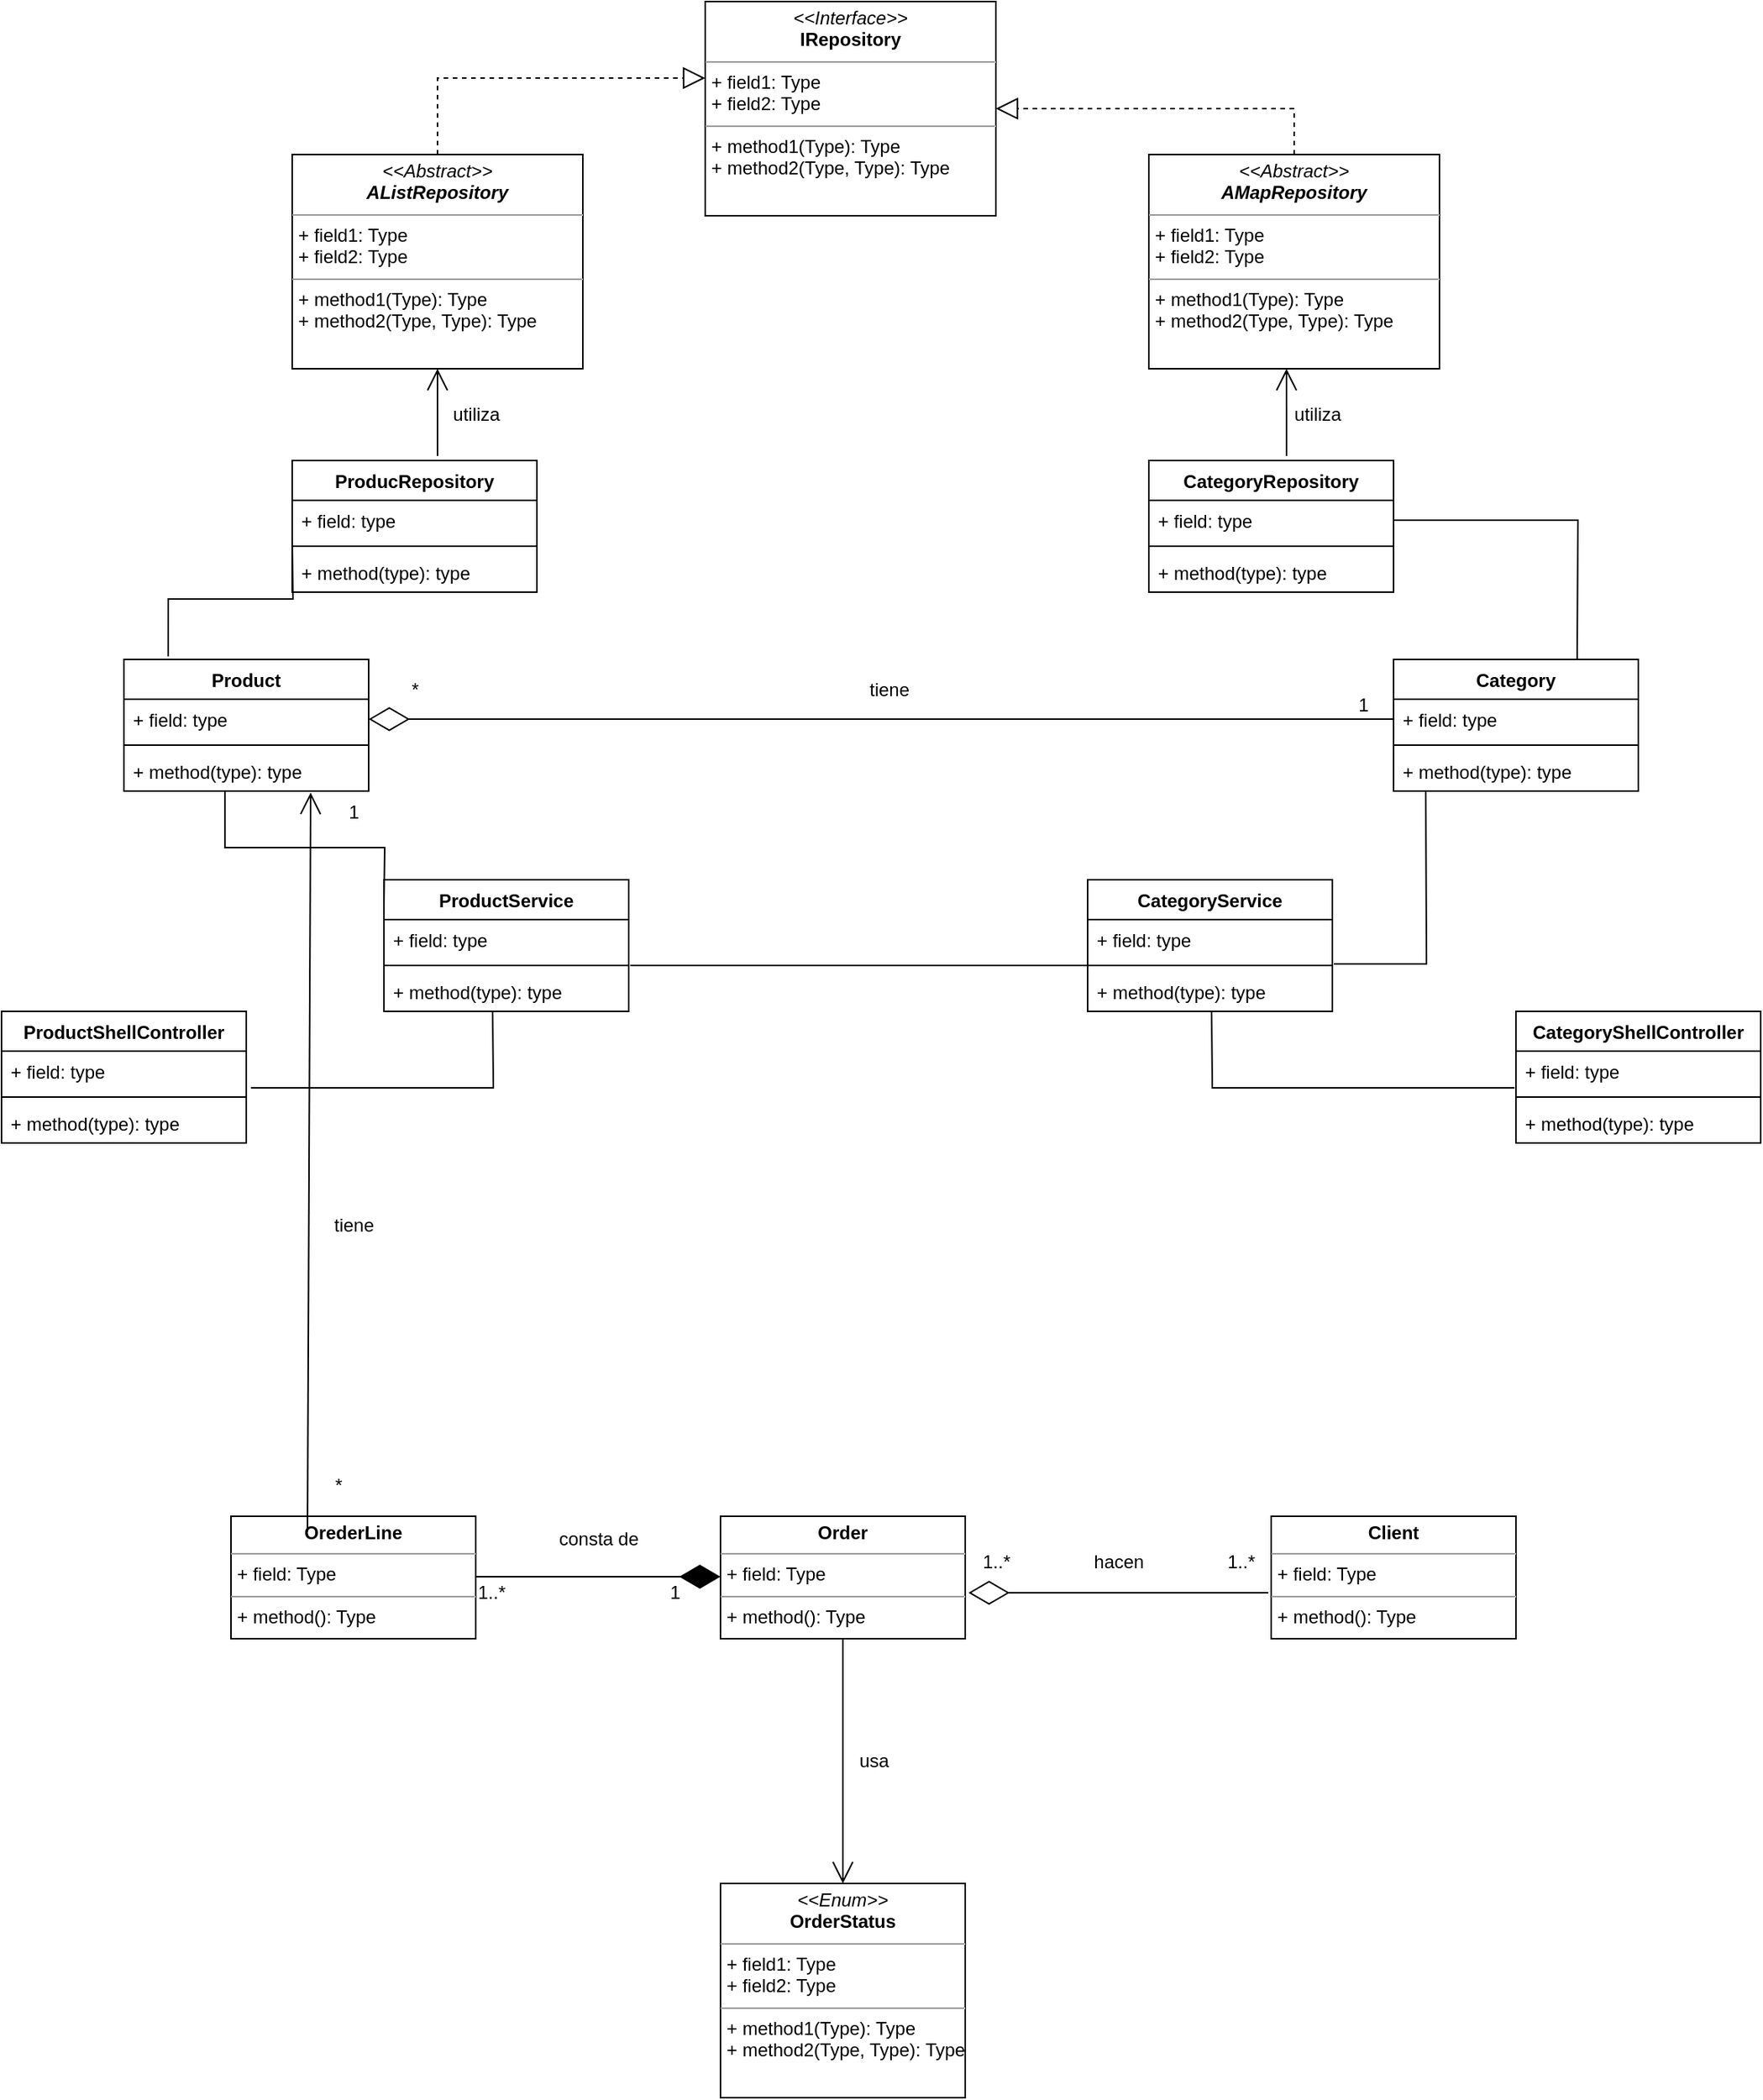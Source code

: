 <mxfile version="20.6.1" type="device"><diagram id="Wcd8C6gU2wDWHEBYoRkT" name="Página-1"><mxGraphModel dx="1467" dy="754" grid="1" gridSize="10" guides="1" tooltips="1" connect="1" arrows="1" fold="1" page="1" pageScale="1" pageWidth="1169" pageHeight="1654" math="0" shadow="0"><root><mxCell id="0"/><mxCell id="1" parent="0"/><mxCell id="UtDZGNQGznMWBJamaL3F-1" value="Product" style="swimlane;fontStyle=1;align=center;verticalAlign=top;childLayout=stackLayout;horizontal=1;startSize=26;horizontalStack=0;resizeParent=1;resizeParentMax=0;resizeLast=0;collapsible=1;marginBottom=0;" vertex="1" parent="1"><mxGeometry x="90" y="440" width="160" height="86" as="geometry"/></mxCell><mxCell id="UtDZGNQGznMWBJamaL3F-2" value="+ field: type" style="text;strokeColor=none;fillColor=none;align=left;verticalAlign=top;spacingLeft=4;spacingRight=4;overflow=hidden;rotatable=0;points=[[0,0.5],[1,0.5]];portConstraint=eastwest;" vertex="1" parent="UtDZGNQGznMWBJamaL3F-1"><mxGeometry y="26" width="160" height="26" as="geometry"/></mxCell><mxCell id="UtDZGNQGznMWBJamaL3F-3" value="" style="line;strokeWidth=1;fillColor=none;align=left;verticalAlign=middle;spacingTop=-1;spacingLeft=3;spacingRight=3;rotatable=0;labelPosition=right;points=[];portConstraint=eastwest;strokeColor=inherit;" vertex="1" parent="UtDZGNQGznMWBJamaL3F-1"><mxGeometry y="52" width="160" height="8" as="geometry"/></mxCell><mxCell id="UtDZGNQGznMWBJamaL3F-4" value="+ method(type): type" style="text;strokeColor=none;fillColor=none;align=left;verticalAlign=top;spacingLeft=4;spacingRight=4;overflow=hidden;rotatable=0;points=[[0,0.5],[1,0.5]];portConstraint=eastwest;" vertex="1" parent="UtDZGNQGznMWBJamaL3F-1"><mxGeometry y="60" width="160" height="26" as="geometry"/></mxCell><mxCell id="UtDZGNQGznMWBJamaL3F-5" value="ProducRepository" style="swimlane;fontStyle=1;align=center;verticalAlign=top;childLayout=stackLayout;horizontal=1;startSize=26;horizontalStack=0;resizeParent=1;resizeParentMax=0;resizeLast=0;collapsible=1;marginBottom=0;" vertex="1" parent="1"><mxGeometry x="200" y="310" width="160" height="86" as="geometry"/></mxCell><mxCell id="UtDZGNQGznMWBJamaL3F-6" value="+ field: type" style="text;strokeColor=none;fillColor=none;align=left;verticalAlign=top;spacingLeft=4;spacingRight=4;overflow=hidden;rotatable=0;points=[[0,0.5],[1,0.5]];portConstraint=eastwest;" vertex="1" parent="UtDZGNQGznMWBJamaL3F-5"><mxGeometry y="26" width="160" height="26" as="geometry"/></mxCell><mxCell id="UtDZGNQGznMWBJamaL3F-7" value="" style="line;strokeWidth=1;fillColor=none;align=left;verticalAlign=middle;spacingTop=-1;spacingLeft=3;spacingRight=3;rotatable=0;labelPosition=right;points=[];portConstraint=eastwest;strokeColor=inherit;" vertex="1" parent="UtDZGNQGznMWBJamaL3F-5"><mxGeometry y="52" width="160" height="8" as="geometry"/></mxCell><mxCell id="UtDZGNQGznMWBJamaL3F-8" value="+ method(type): type" style="text;strokeColor=none;fillColor=none;align=left;verticalAlign=top;spacingLeft=4;spacingRight=4;overflow=hidden;rotatable=0;points=[[0,0.5],[1,0.5]];portConstraint=eastwest;" vertex="1" parent="UtDZGNQGznMWBJamaL3F-5"><mxGeometry y="60" width="160" height="26" as="geometry"/></mxCell><mxCell id="UtDZGNQGznMWBJamaL3F-9" value="ProductService" style="swimlane;fontStyle=1;align=center;verticalAlign=top;childLayout=stackLayout;horizontal=1;startSize=26;horizontalStack=0;resizeParent=1;resizeParentMax=0;resizeLast=0;collapsible=1;marginBottom=0;" vertex="1" parent="1"><mxGeometry x="260" y="584" width="160" height="86" as="geometry"/></mxCell><mxCell id="UtDZGNQGznMWBJamaL3F-10" value="+ field: type" style="text;strokeColor=none;fillColor=none;align=left;verticalAlign=top;spacingLeft=4;spacingRight=4;overflow=hidden;rotatable=0;points=[[0,0.5],[1,0.5]];portConstraint=eastwest;" vertex="1" parent="UtDZGNQGznMWBJamaL3F-9"><mxGeometry y="26" width="160" height="26" as="geometry"/></mxCell><mxCell id="UtDZGNQGznMWBJamaL3F-11" value="" style="line;strokeWidth=1;fillColor=none;align=left;verticalAlign=middle;spacingTop=-1;spacingLeft=3;spacingRight=3;rotatable=0;labelPosition=right;points=[];portConstraint=eastwest;strokeColor=inherit;" vertex="1" parent="UtDZGNQGznMWBJamaL3F-9"><mxGeometry y="52" width="160" height="8" as="geometry"/></mxCell><mxCell id="UtDZGNQGznMWBJamaL3F-12" value="+ method(type): type" style="text;strokeColor=none;fillColor=none;align=left;verticalAlign=top;spacingLeft=4;spacingRight=4;overflow=hidden;rotatable=0;points=[[0,0.5],[1,0.5]];portConstraint=eastwest;" vertex="1" parent="UtDZGNQGznMWBJamaL3F-9"><mxGeometry y="60" width="160" height="26" as="geometry"/></mxCell><mxCell id="UtDZGNQGznMWBJamaL3F-13" value="ProductShellController" style="swimlane;fontStyle=1;align=center;verticalAlign=top;childLayout=stackLayout;horizontal=1;startSize=26;horizontalStack=0;resizeParent=1;resizeParentMax=0;resizeLast=0;collapsible=1;marginBottom=0;" vertex="1" parent="1"><mxGeometry x="10" y="670" width="160" height="86" as="geometry"/></mxCell><mxCell id="UtDZGNQGznMWBJamaL3F-14" value="+ field: type" style="text;strokeColor=none;fillColor=none;align=left;verticalAlign=top;spacingLeft=4;spacingRight=4;overflow=hidden;rotatable=0;points=[[0,0.5],[1,0.5]];portConstraint=eastwest;" vertex="1" parent="UtDZGNQGznMWBJamaL3F-13"><mxGeometry y="26" width="160" height="26" as="geometry"/></mxCell><mxCell id="UtDZGNQGznMWBJamaL3F-15" value="" style="line;strokeWidth=1;fillColor=none;align=left;verticalAlign=middle;spacingTop=-1;spacingLeft=3;spacingRight=3;rotatable=0;labelPosition=right;points=[];portConstraint=eastwest;strokeColor=inherit;" vertex="1" parent="UtDZGNQGznMWBJamaL3F-13"><mxGeometry y="52" width="160" height="8" as="geometry"/></mxCell><mxCell id="UtDZGNQGznMWBJamaL3F-16" value="+ method(type): type" style="text;strokeColor=none;fillColor=none;align=left;verticalAlign=top;spacingLeft=4;spacingRight=4;overflow=hidden;rotatable=0;points=[[0,0.5],[1,0.5]];portConstraint=eastwest;" vertex="1" parent="UtDZGNQGznMWBJamaL3F-13"><mxGeometry y="60" width="160" height="26" as="geometry"/></mxCell><mxCell id="UtDZGNQGznMWBJamaL3F-17" value="Category" style="swimlane;fontStyle=1;align=center;verticalAlign=top;childLayout=stackLayout;horizontal=1;startSize=26;horizontalStack=0;resizeParent=1;resizeParentMax=0;resizeLast=0;collapsible=1;marginBottom=0;" vertex="1" parent="1"><mxGeometry x="920" y="440" width="160" height="86" as="geometry"/></mxCell><mxCell id="UtDZGNQGznMWBJamaL3F-18" value="+ field: type" style="text;strokeColor=none;fillColor=none;align=left;verticalAlign=top;spacingLeft=4;spacingRight=4;overflow=hidden;rotatable=0;points=[[0,0.5],[1,0.5]];portConstraint=eastwest;" vertex="1" parent="UtDZGNQGznMWBJamaL3F-17"><mxGeometry y="26" width="160" height="26" as="geometry"/></mxCell><mxCell id="UtDZGNQGznMWBJamaL3F-19" value="" style="line;strokeWidth=1;fillColor=none;align=left;verticalAlign=middle;spacingTop=-1;spacingLeft=3;spacingRight=3;rotatable=0;labelPosition=right;points=[];portConstraint=eastwest;strokeColor=inherit;" vertex="1" parent="UtDZGNQGznMWBJamaL3F-17"><mxGeometry y="52" width="160" height="8" as="geometry"/></mxCell><mxCell id="UtDZGNQGznMWBJamaL3F-20" value="+ method(type): type" style="text;strokeColor=none;fillColor=none;align=left;verticalAlign=top;spacingLeft=4;spacingRight=4;overflow=hidden;rotatable=0;points=[[0,0.5],[1,0.5]];portConstraint=eastwest;" vertex="1" parent="UtDZGNQGznMWBJamaL3F-17"><mxGeometry y="60" width="160" height="26" as="geometry"/></mxCell><mxCell id="UtDZGNQGznMWBJamaL3F-21" value="CategoryRepository" style="swimlane;fontStyle=1;align=center;verticalAlign=top;childLayout=stackLayout;horizontal=1;startSize=26;horizontalStack=0;resizeParent=1;resizeParentMax=0;resizeLast=0;collapsible=1;marginBottom=0;" vertex="1" parent="1"><mxGeometry x="760" y="310" width="160" height="86" as="geometry"/></mxCell><mxCell id="UtDZGNQGznMWBJamaL3F-22" value="+ field: type" style="text;strokeColor=none;fillColor=none;align=left;verticalAlign=top;spacingLeft=4;spacingRight=4;overflow=hidden;rotatable=0;points=[[0,0.5],[1,0.5]];portConstraint=eastwest;" vertex="1" parent="UtDZGNQGznMWBJamaL3F-21"><mxGeometry y="26" width="160" height="26" as="geometry"/></mxCell><mxCell id="UtDZGNQGznMWBJamaL3F-23" value="" style="line;strokeWidth=1;fillColor=none;align=left;verticalAlign=middle;spacingTop=-1;spacingLeft=3;spacingRight=3;rotatable=0;labelPosition=right;points=[];portConstraint=eastwest;strokeColor=inherit;" vertex="1" parent="UtDZGNQGznMWBJamaL3F-21"><mxGeometry y="52" width="160" height="8" as="geometry"/></mxCell><mxCell id="UtDZGNQGznMWBJamaL3F-24" value="+ method(type): type" style="text;strokeColor=none;fillColor=none;align=left;verticalAlign=top;spacingLeft=4;spacingRight=4;overflow=hidden;rotatable=0;points=[[0,0.5],[1,0.5]];portConstraint=eastwest;" vertex="1" parent="UtDZGNQGznMWBJamaL3F-21"><mxGeometry y="60" width="160" height="26" as="geometry"/></mxCell><mxCell id="UtDZGNQGznMWBJamaL3F-25" value="CategoryService" style="swimlane;fontStyle=1;align=center;verticalAlign=top;childLayout=stackLayout;horizontal=1;startSize=26;horizontalStack=0;resizeParent=1;resizeParentMax=0;resizeLast=0;collapsible=1;marginBottom=0;" vertex="1" parent="1"><mxGeometry x="720" y="584" width="160" height="86" as="geometry"/></mxCell><mxCell id="UtDZGNQGznMWBJamaL3F-26" value="+ field: type" style="text;strokeColor=none;fillColor=none;align=left;verticalAlign=top;spacingLeft=4;spacingRight=4;overflow=hidden;rotatable=0;points=[[0,0.5],[1,0.5]];portConstraint=eastwest;" vertex="1" parent="UtDZGNQGznMWBJamaL3F-25"><mxGeometry y="26" width="160" height="26" as="geometry"/></mxCell><mxCell id="UtDZGNQGznMWBJamaL3F-27" value="" style="line;strokeWidth=1;fillColor=none;align=left;verticalAlign=middle;spacingTop=-1;spacingLeft=3;spacingRight=3;rotatable=0;labelPosition=right;points=[];portConstraint=eastwest;strokeColor=inherit;" vertex="1" parent="UtDZGNQGznMWBJamaL3F-25"><mxGeometry y="52" width="160" height="8" as="geometry"/></mxCell><mxCell id="UtDZGNQGznMWBJamaL3F-28" value="+ method(type): type" style="text;strokeColor=none;fillColor=none;align=left;verticalAlign=top;spacingLeft=4;spacingRight=4;overflow=hidden;rotatable=0;points=[[0,0.5],[1,0.5]];portConstraint=eastwest;" vertex="1" parent="UtDZGNQGznMWBJamaL3F-25"><mxGeometry y="60" width="160" height="26" as="geometry"/></mxCell><mxCell id="UtDZGNQGznMWBJamaL3F-29" value="CategoryShellController" style="swimlane;fontStyle=1;align=center;verticalAlign=top;childLayout=stackLayout;horizontal=1;startSize=26;horizontalStack=0;resizeParent=1;resizeParentMax=0;resizeLast=0;collapsible=1;marginBottom=0;" vertex="1" parent="1"><mxGeometry x="1000" y="670" width="160" height="86" as="geometry"/></mxCell><mxCell id="UtDZGNQGznMWBJamaL3F-30" value="+ field: type" style="text;strokeColor=none;fillColor=none;align=left;verticalAlign=top;spacingLeft=4;spacingRight=4;overflow=hidden;rotatable=0;points=[[0,0.5],[1,0.5]];portConstraint=eastwest;" vertex="1" parent="UtDZGNQGznMWBJamaL3F-29"><mxGeometry y="26" width="160" height="26" as="geometry"/></mxCell><mxCell id="UtDZGNQGznMWBJamaL3F-31" value="" style="line;strokeWidth=1;fillColor=none;align=left;verticalAlign=middle;spacingTop=-1;spacingLeft=3;spacingRight=3;rotatable=0;labelPosition=right;points=[];portConstraint=eastwest;strokeColor=inherit;" vertex="1" parent="UtDZGNQGznMWBJamaL3F-29"><mxGeometry y="52" width="160" height="8" as="geometry"/></mxCell><mxCell id="UtDZGNQGznMWBJamaL3F-32" value="+ method(type): type" style="text;strokeColor=none;fillColor=none;align=left;verticalAlign=top;spacingLeft=4;spacingRight=4;overflow=hidden;rotatable=0;points=[[0,0.5],[1,0.5]];portConstraint=eastwest;" vertex="1" parent="UtDZGNQGznMWBJamaL3F-29"><mxGeometry y="60" width="160" height="26" as="geometry"/></mxCell><mxCell id="UtDZGNQGznMWBJamaL3F-33" value="&lt;p style=&quot;margin:0px;margin-top:4px;text-align:center;&quot;&gt;&lt;i&gt;&amp;lt;&amp;lt;Interface&amp;gt;&amp;gt;&lt;/i&gt;&lt;br&gt;&lt;b&gt;IRepository&lt;/b&gt;&lt;/p&gt;&lt;hr size=&quot;1&quot;&gt;&lt;p style=&quot;margin:0px;margin-left:4px;&quot;&gt;+ field1: Type&lt;br&gt;+ field2: Type&lt;/p&gt;&lt;hr size=&quot;1&quot;&gt;&lt;p style=&quot;margin:0px;margin-left:4px;&quot;&gt;+ method1(Type): Type&lt;br&gt;+ method2(Type, Type): Type&lt;/p&gt;" style="verticalAlign=top;align=left;overflow=fill;fontSize=12;fontFamily=Helvetica;html=1;" vertex="1" parent="1"><mxGeometry x="470" y="10" width="190" height="140" as="geometry"/></mxCell><mxCell id="UtDZGNQGznMWBJamaL3F-34" value="&lt;p style=&quot;margin:0px;margin-top:4px;text-align:center;&quot;&gt;&lt;i&gt;&amp;lt;&amp;lt;Abstract&amp;gt;&amp;gt;&lt;/i&gt;&lt;br&gt;&lt;b&gt;&lt;i&gt;AListRepository&lt;/i&gt;&lt;/b&gt;&lt;/p&gt;&lt;hr size=&quot;1&quot;&gt;&lt;p style=&quot;margin:0px;margin-left:4px;&quot;&gt;+ field1: Type&lt;br&gt;+ field2: Type&lt;/p&gt;&lt;hr size=&quot;1&quot;&gt;&lt;p style=&quot;margin:0px;margin-left:4px;&quot;&gt;+ method1(Type): Type&lt;br&gt;+ method2(Type, Type): Type&lt;/p&gt;" style="verticalAlign=top;align=left;overflow=fill;fontSize=12;fontFamily=Helvetica;html=1;" vertex="1" parent="1"><mxGeometry x="200" y="110" width="190" height="140" as="geometry"/></mxCell><mxCell id="UtDZGNQGznMWBJamaL3F-35" value="&lt;p style=&quot;margin:0px;margin-top:4px;text-align:center;&quot;&gt;&lt;i&gt;&amp;lt;&amp;lt;Abstract&amp;gt;&amp;gt;&lt;/i&gt;&lt;br&gt;&lt;b&gt;&lt;i&gt;AMapRepository&lt;/i&gt;&lt;/b&gt;&lt;/p&gt;&lt;hr size=&quot;1&quot;&gt;&lt;p style=&quot;margin:0px;margin-left:4px;&quot;&gt;+ field1: Type&lt;br&gt;+ field2: Type&lt;/p&gt;&lt;hr size=&quot;1&quot;&gt;&lt;p style=&quot;margin:0px;margin-left:4px;&quot;&gt;+ method1(Type): Type&lt;br&gt;+ method2(Type, Type): Type&lt;/p&gt;" style="verticalAlign=top;align=left;overflow=fill;fontSize=12;fontFamily=Helvetica;html=1;" vertex="1" parent="1"><mxGeometry x="760" y="110" width="190" height="140" as="geometry"/></mxCell><mxCell id="UtDZGNQGznMWBJamaL3F-36" value="" style="endArrow=diamondThin;endFill=0;endSize=24;html=1;rounded=0;entryX=1;entryY=0.5;entryDx=0;entryDy=0;exitX=0;exitY=0.5;exitDx=0;exitDy=0;" edge="1" parent="1" source="UtDZGNQGznMWBJamaL3F-18" target="UtDZGNQGznMWBJamaL3F-2"><mxGeometry width="160" relative="1" as="geometry"><mxPoint x="485" y="482.5" as="sourcePoint"/><mxPoint x="645" y="482.5" as="targetPoint"/></mxGeometry></mxCell><mxCell id="UtDZGNQGznMWBJamaL3F-37" value="1" style="text;html=1;align=center;verticalAlign=middle;resizable=0;points=[];autosize=1;strokeColor=none;fillColor=none;" vertex="1" parent="1"><mxGeometry x="885" y="455" width="30" height="30" as="geometry"/></mxCell><mxCell id="UtDZGNQGznMWBJamaL3F-38" value="*" style="text;html=1;align=center;verticalAlign=middle;resizable=0;points=[];autosize=1;strokeColor=none;fillColor=none;" vertex="1" parent="1"><mxGeometry x="265" y="445" width="30" height="30" as="geometry"/></mxCell><mxCell id="UtDZGNQGznMWBJamaL3F-39" value="tiene" style="text;html=1;align=center;verticalAlign=middle;resizable=0;points=[];autosize=1;strokeColor=none;fillColor=none;" vertex="1" parent="1"><mxGeometry x="565" y="445" width="50" height="30" as="geometry"/></mxCell><mxCell id="UtDZGNQGznMWBJamaL3F-40" value="&lt;p style=&quot;margin:0px;margin-top:4px;text-align:center;&quot;&gt;&lt;b&gt;OrederLine&lt;/b&gt;&lt;/p&gt;&lt;hr size=&quot;1&quot;&gt;&lt;p style=&quot;margin:0px;margin-left:4px;&quot;&gt;+ field: Type&lt;/p&gt;&lt;hr size=&quot;1&quot;&gt;&lt;p style=&quot;margin:0px;margin-left:4px;&quot;&gt;+ method(): Type&lt;/p&gt;" style="verticalAlign=top;align=left;overflow=fill;fontSize=12;fontFamily=Helvetica;html=1;" vertex="1" parent="1"><mxGeometry x="160" y="1000" width="160" height="80" as="geometry"/></mxCell><mxCell id="UtDZGNQGznMWBJamaL3F-41" value="&lt;p style=&quot;margin:0px;margin-top:4px;text-align:center;&quot;&gt;&lt;b&gt;Order&lt;/b&gt;&lt;/p&gt;&lt;hr size=&quot;1&quot;&gt;&lt;p style=&quot;margin:0px;margin-left:4px;&quot;&gt;+ field: Type&lt;/p&gt;&lt;hr size=&quot;1&quot;&gt;&lt;p style=&quot;margin:0px;margin-left:4px;&quot;&gt;+ method(): Type&lt;/p&gt;" style="verticalAlign=top;align=left;overflow=fill;fontSize=12;fontFamily=Helvetica;html=1;" vertex="1" parent="1"><mxGeometry x="480" y="1000" width="160" height="80" as="geometry"/></mxCell><mxCell id="UtDZGNQGznMWBJamaL3F-42" value="&lt;p style=&quot;margin:0px;margin-top:4px;text-align:center;&quot;&gt;&lt;b&gt;Client&lt;/b&gt;&lt;/p&gt;&lt;hr size=&quot;1&quot;&gt;&lt;p style=&quot;margin:0px;margin-left:4px;&quot;&gt;+ field: Type&lt;/p&gt;&lt;hr size=&quot;1&quot;&gt;&lt;p style=&quot;margin:0px;margin-left:4px;&quot;&gt;+ method(): Type&lt;/p&gt;" style="verticalAlign=top;align=left;overflow=fill;fontSize=12;fontFamily=Helvetica;html=1;" vertex="1" parent="1"><mxGeometry x="840" y="1000" width="160" height="80" as="geometry"/></mxCell><mxCell id="UtDZGNQGznMWBJamaL3F-44" value="&lt;p style=&quot;margin:0px;margin-top:4px;text-align:center;&quot;&gt;&lt;i&gt;&amp;lt;&amp;lt;Enum&amp;gt;&amp;gt;&lt;/i&gt;&lt;br&gt;&lt;b&gt;OrderStatus&lt;/b&gt;&lt;br&gt;&lt;/p&gt;&lt;hr size=&quot;1&quot;&gt;&lt;p style=&quot;margin:0px;margin-left:4px;&quot;&gt;+ field1: Type&lt;br&gt;+ field2: Type&lt;/p&gt;&lt;hr size=&quot;1&quot;&gt;&lt;p style=&quot;margin:0px;margin-left:4px;&quot;&gt;+ method1(Type): Type&lt;br&gt;+ method2(Type, Type): Type&lt;/p&gt;" style="verticalAlign=top;align=left;overflow=fill;fontSize=12;fontFamily=Helvetica;html=1;" vertex="1" parent="1"><mxGeometry x="480" y="1240" width="160" height="140" as="geometry"/></mxCell><mxCell id="UtDZGNQGznMWBJamaL3F-45" value="" style="endArrow=block;dashed=1;endFill=0;endSize=12;html=1;rounded=0;exitX=0.5;exitY=0;exitDx=0;exitDy=0;" edge="1" parent="1" source="UtDZGNQGznMWBJamaL3F-34"><mxGeometry width="160" relative="1" as="geometry"><mxPoint x="310" y="60" as="sourcePoint"/><mxPoint x="470" y="60" as="targetPoint"/><Array as="points"><mxPoint x="295" y="60"/></Array></mxGeometry></mxCell><mxCell id="UtDZGNQGznMWBJamaL3F-46" value="" style="endArrow=block;dashed=1;endFill=0;endSize=12;html=1;rounded=0;entryX=1;entryY=0.5;entryDx=0;entryDy=0;exitX=0.5;exitY=0;exitDx=0;exitDy=0;" edge="1" parent="1" source="UtDZGNQGznMWBJamaL3F-35" target="UtDZGNQGznMWBJamaL3F-33"><mxGeometry width="160" relative="1" as="geometry"><mxPoint x="770" y="79.5" as="sourcePoint"/><mxPoint x="930" y="79.5" as="targetPoint"/><Array as="points"><mxPoint x="855" y="80"/><mxPoint x="680" y="80"/></Array></mxGeometry></mxCell><mxCell id="UtDZGNQGznMWBJamaL3F-52" value="" style="endArrow=none;html=1;edgeStyle=orthogonalEdgeStyle;rounded=0;exitX=0.413;exitY=1;exitDx=0;exitDy=0;exitPerimeter=0;" edge="1" parent="1" source="UtDZGNQGznMWBJamaL3F-4"><mxGeometry relative="1" as="geometry"><mxPoint x="100" y="600" as="sourcePoint"/><mxPoint x="260" y="600" as="targetPoint"/></mxGeometry></mxCell><mxCell id="UtDZGNQGznMWBJamaL3F-59" value="" style="endArrow=none;html=1;edgeStyle=orthogonalEdgeStyle;rounded=0;exitX=0.181;exitY=-0.023;exitDx=0;exitDy=0;exitPerimeter=0;" edge="1" parent="1" source="UtDZGNQGznMWBJamaL3F-1"><mxGeometry relative="1" as="geometry"><mxPoint x="40" y="360" as="sourcePoint"/><mxPoint x="200" y="360" as="targetPoint"/></mxGeometry></mxCell><mxCell id="UtDZGNQGznMWBJamaL3F-63" value="" style="endArrow=none;html=1;edgeStyle=orthogonalEdgeStyle;rounded=0;exitX=1.006;exitY=0.375;exitDx=0;exitDy=0;exitPerimeter=0;entryX=0;entryY=0.5;entryDx=0;entryDy=0;" edge="1" parent="1" source="UtDZGNQGznMWBJamaL3F-27"><mxGeometry relative="1" as="geometry"><mxPoint x="930" y="681.022" as="sourcePoint"/><mxPoint x="941.04" y="526" as="targetPoint"/></mxGeometry></mxCell><mxCell id="UtDZGNQGznMWBJamaL3F-64" value="" style="endArrow=none;html=1;edgeStyle=orthogonalEdgeStyle;rounded=0;exitX=0.431;exitY=-0.023;exitDx=0;exitDy=0;exitPerimeter=0;entryX=1;entryY=0.5;entryDx=0;entryDy=0;" edge="1" parent="1" target="UtDZGNQGznMWBJamaL3F-22"><mxGeometry relative="1" as="geometry"><mxPoint x="1040" y="440.002" as="sourcePoint"/><mxPoint x="1051.04" y="284.98" as="targetPoint"/></mxGeometry></mxCell><mxCell id="UtDZGNQGznMWBJamaL3F-65" value="" style="endArrow=none;html=1;edgeStyle=orthogonalEdgeStyle;rounded=0;exitX=1.019;exitY=0.923;exitDx=0;exitDy=0;exitPerimeter=0;entryX=0;entryY=0.5;entryDx=0;entryDy=0;" edge="1" parent="1" source="UtDZGNQGznMWBJamaL3F-14"><mxGeometry relative="1" as="geometry"><mxPoint x="320" y="825.022" as="sourcePoint"/><mxPoint x="331.04" y="670" as="targetPoint"/></mxGeometry></mxCell><mxCell id="UtDZGNQGznMWBJamaL3F-66" value="" style="endArrow=none;html=1;edgeStyle=orthogonalEdgeStyle;rounded=0;exitX=-0.006;exitY=0.923;exitDx=0;exitDy=0;exitPerimeter=0;entryX=0;entryY=0.5;entryDx=0;entryDy=0;" edge="1" parent="1" source="UtDZGNQGznMWBJamaL3F-30"><mxGeometry relative="1" as="geometry"><mxPoint x="790" y="825.022" as="sourcePoint"/><mxPoint x="801.04" y="670" as="targetPoint"/></mxGeometry></mxCell><mxCell id="UtDZGNQGznMWBJamaL3F-67" value="" style="endArrow=diamondThin;endFill=1;endSize=24;html=1;rounded=0;" edge="1" parent="1"><mxGeometry width="160" relative="1" as="geometry"><mxPoint x="320" y="1039.5" as="sourcePoint"/><mxPoint x="480" y="1039.5" as="targetPoint"/></mxGeometry></mxCell><mxCell id="UtDZGNQGznMWBJamaL3F-68" value="" style="endArrow=open;endFill=1;endSize=12;html=1;rounded=0;entryX=0.763;entryY=1.038;entryDx=0;entryDy=0;entryPerimeter=0;" edge="1" parent="1" target="UtDZGNQGznMWBJamaL3F-4"><mxGeometry width="160" relative="1" as="geometry"><mxPoint x="210" y="1010" as="sourcePoint"/><mxPoint x="295" y="890" as="targetPoint"/></mxGeometry></mxCell><mxCell id="UtDZGNQGznMWBJamaL3F-69" value="" style="endArrow=diamondThin;endFill=0;endSize=24;html=1;rounded=0;entryX=1.013;entryY=0.625;entryDx=0;entryDy=0;entryPerimeter=0;exitX=-0.012;exitY=0.625;exitDx=0;exitDy=0;exitPerimeter=0;" edge="1" parent="1" source="UtDZGNQGznMWBJamaL3F-42" target="UtDZGNQGznMWBJamaL3F-41"><mxGeometry width="160" relative="1" as="geometry"><mxPoint x="660" y="950" as="sourcePoint"/><mxPoint x="820" y="950" as="targetPoint"/></mxGeometry></mxCell><mxCell id="UtDZGNQGznMWBJamaL3F-70" value="consta de" style="text;html=1;align=center;verticalAlign=middle;resizable=0;points=[];autosize=1;strokeColor=none;fillColor=none;" vertex="1" parent="1"><mxGeometry x="360" y="1000" width="80" height="30" as="geometry"/></mxCell><mxCell id="UtDZGNQGznMWBJamaL3F-71" value="1..*" style="text;html=1;align=center;verticalAlign=middle;resizable=0;points=[];autosize=1;strokeColor=none;fillColor=none;" vertex="1" parent="1"><mxGeometry x="310" y="1035" width="40" height="30" as="geometry"/></mxCell><mxCell id="UtDZGNQGznMWBJamaL3F-72" value="1" style="text;html=1;align=center;verticalAlign=middle;resizable=0;points=[];autosize=1;strokeColor=none;fillColor=none;" vertex="1" parent="1"><mxGeometry x="435" y="1035" width="30" height="30" as="geometry"/></mxCell><mxCell id="UtDZGNQGznMWBJamaL3F-73" value="tiene" style="text;html=1;align=center;verticalAlign=middle;resizable=0;points=[];autosize=1;strokeColor=none;fillColor=none;" vertex="1" parent="1"><mxGeometry x="215" y="795" width="50" height="30" as="geometry"/></mxCell><mxCell id="UtDZGNQGznMWBJamaL3F-74" value="*" style="text;html=1;align=center;verticalAlign=middle;resizable=0;points=[];autosize=1;strokeColor=none;fillColor=none;" vertex="1" parent="1"><mxGeometry x="215" y="965" width="30" height="30" as="geometry"/></mxCell><mxCell id="UtDZGNQGznMWBJamaL3F-75" value="1" style="text;html=1;align=center;verticalAlign=middle;resizable=0;points=[];autosize=1;strokeColor=none;fillColor=none;" vertex="1" parent="1"><mxGeometry x="225" y="525" width="30" height="30" as="geometry"/></mxCell><mxCell id="UtDZGNQGznMWBJamaL3F-76" value="" style="endArrow=open;endFill=1;endSize=12;html=1;rounded=0;entryX=0.5;entryY=1;entryDx=0;entryDy=0;exitX=0.594;exitY=-0.035;exitDx=0;exitDy=0;exitPerimeter=0;" edge="1" parent="1" source="UtDZGNQGznMWBJamaL3F-5" target="UtDZGNQGznMWBJamaL3F-34"><mxGeometry width="160" relative="1" as="geometry"><mxPoint x="130" y="280" as="sourcePoint"/><mxPoint x="290" y="280" as="targetPoint"/></mxGeometry></mxCell><mxCell id="UtDZGNQGznMWBJamaL3F-77" value="" style="endArrow=open;endFill=1;endSize=12;html=1;rounded=0;entryX=0.5;entryY=1;entryDx=0;entryDy=0;exitX=0.594;exitY=-0.035;exitDx=0;exitDy=0;exitPerimeter=0;" edge="1" parent="1"><mxGeometry width="160" relative="1" as="geometry"><mxPoint x="850.04" y="306.99" as="sourcePoint"/><mxPoint x="850" y="250" as="targetPoint"/></mxGeometry></mxCell><mxCell id="UtDZGNQGznMWBJamaL3F-78" value="" style="endArrow=open;endFill=1;endSize=12;html=1;rounded=0;entryX=0.5;entryY=0;entryDx=0;entryDy=0;exitX=0.5;exitY=1;exitDx=0;exitDy=0;" edge="1" parent="1" source="UtDZGNQGznMWBJamaL3F-41" target="UtDZGNQGznMWBJamaL3F-44"><mxGeometry width="160" relative="1" as="geometry"><mxPoint x="559.54" y="1176.99" as="sourcePoint"/><mxPoint x="559.5" y="1120" as="targetPoint"/></mxGeometry></mxCell><mxCell id="UtDZGNQGznMWBJamaL3F-79" value="1..*" style="text;html=1;align=center;verticalAlign=middle;resizable=0;points=[];autosize=1;strokeColor=none;fillColor=none;" vertex="1" parent="1"><mxGeometry x="640" y="1015" width="40" height="30" as="geometry"/></mxCell><mxCell id="UtDZGNQGznMWBJamaL3F-80" value="1..*" style="text;html=1;align=center;verticalAlign=middle;resizable=0;points=[];autosize=1;strokeColor=none;fillColor=none;" vertex="1" parent="1"><mxGeometry x="800" y="1015" width="40" height="30" as="geometry"/></mxCell><mxCell id="UtDZGNQGznMWBJamaL3F-81" value="hacen" style="text;html=1;align=center;verticalAlign=middle;resizable=0;points=[];autosize=1;strokeColor=none;fillColor=none;" vertex="1" parent="1"><mxGeometry x="710" y="1015" width="60" height="30" as="geometry"/></mxCell><mxCell id="UtDZGNQGznMWBJamaL3F-82" value="utiliza" style="text;html=1;align=center;verticalAlign=middle;resizable=0;points=[];autosize=1;strokeColor=none;fillColor=none;" vertex="1" parent="1"><mxGeometry x="295" y="265" width="50" height="30" as="geometry"/></mxCell><mxCell id="UtDZGNQGznMWBJamaL3F-83" value="utiliza" style="text;html=1;align=center;verticalAlign=middle;resizable=0;points=[];autosize=1;strokeColor=none;fillColor=none;" vertex="1" parent="1"><mxGeometry x="845" y="265" width="50" height="30" as="geometry"/></mxCell><mxCell id="UtDZGNQGznMWBJamaL3F-84" value="usa" style="text;html=1;align=center;verticalAlign=middle;resizable=0;points=[];autosize=1;strokeColor=none;fillColor=none;" vertex="1" parent="1"><mxGeometry x="560" y="1145" width="40" height="30" as="geometry"/></mxCell><mxCell id="UtDZGNQGznMWBJamaL3F-85" value="" style="endArrow=none;html=1;edgeStyle=orthogonalEdgeStyle;rounded=0;exitX=1.006;exitY=1.154;exitDx=0;exitDy=0;exitPerimeter=0;" edge="1" parent="1" source="UtDZGNQGznMWBJamaL3F-10"><mxGeometry relative="1" as="geometry"><mxPoint x="560" y="640" as="sourcePoint"/><mxPoint x="720" y="640" as="targetPoint"/><Array as="points"><mxPoint x="650" y="640"/><mxPoint x="650" y="640"/></Array></mxGeometry></mxCell></root></mxGraphModel></diagram></mxfile>